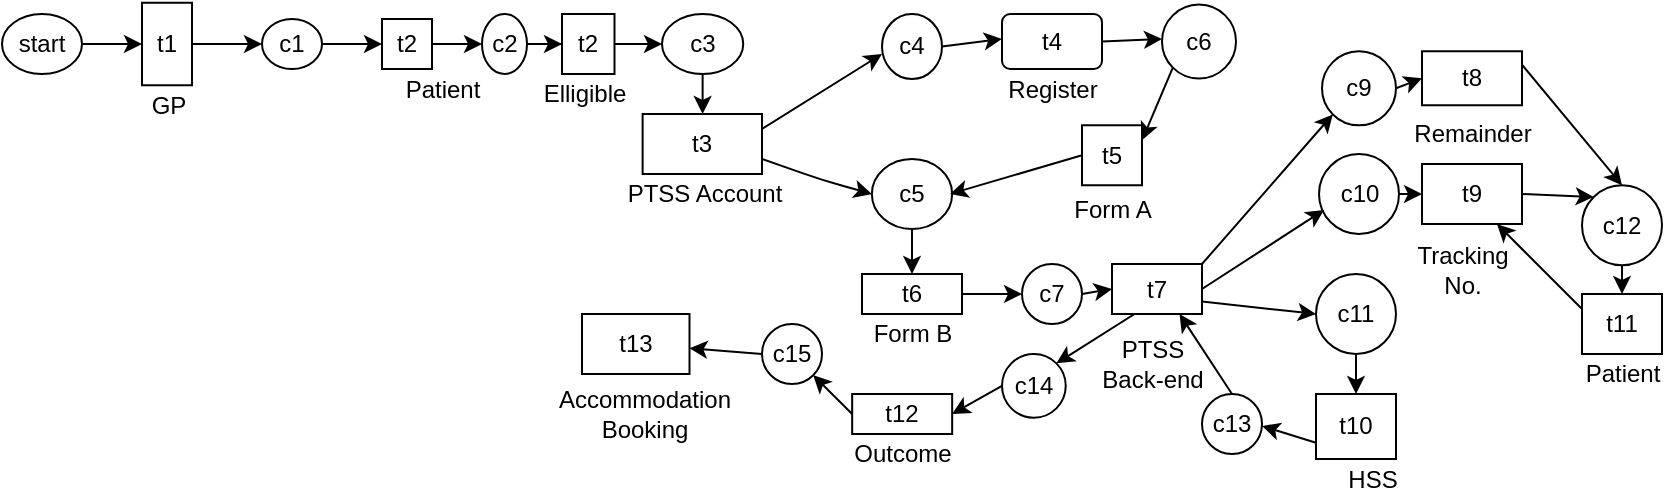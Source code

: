 <mxfile version="14.2.7" type="github">
  <diagram id="C5RBs43oDa-KdzZeNtuy" name="Page-1">
    <mxGraphModel dx="1695" dy="1599" grid="1" gridSize="10" guides="1" tooltips="1" connect="1" arrows="1" fold="1" page="1" pageScale="1" pageWidth="827" pageHeight="1169" math="0" shadow="0">
      <root>
        <mxCell id="WIyWlLk6GJQsqaUBKTNV-0" />
        <mxCell id="WIyWlLk6GJQsqaUBKTNV-1" parent="WIyWlLk6GJQsqaUBKTNV-0" />
        <mxCell id="H8LJvpcK38ozFM1UjVnZ-5" value="" style="edgeStyle=orthogonalEdgeStyle;rounded=0;orthogonalLoop=1;jettySize=auto;html=1;" edge="1" parent="WIyWlLk6GJQsqaUBKTNV-1" source="H8LJvpcK38ozFM1UjVnZ-0" target="H8LJvpcK38ozFM1UjVnZ-4">
          <mxGeometry relative="1" as="geometry" />
        </mxCell>
        <mxCell id="H8LJvpcK38ozFM1UjVnZ-0" value="start" style="ellipse;whiteSpace=wrap;html=1;" vertex="1" parent="WIyWlLk6GJQsqaUBKTNV-1">
          <mxGeometry x="-10" y="-390" width="40" height="30" as="geometry" />
        </mxCell>
        <mxCell id="H8LJvpcK38ozFM1UjVnZ-8" value="" style="edgeStyle=orthogonalEdgeStyle;rounded=0;orthogonalLoop=1;jettySize=auto;html=1;" edge="1" parent="WIyWlLk6GJQsqaUBKTNV-1" source="H8LJvpcK38ozFM1UjVnZ-4" target="H8LJvpcK38ozFM1UjVnZ-7">
          <mxGeometry relative="1" as="geometry" />
        </mxCell>
        <object label="t1" id="H8LJvpcK38ozFM1UjVnZ-4">
          <mxCell style="whiteSpace=wrap;html=1;" vertex="1" parent="WIyWlLk6GJQsqaUBKTNV-1">
            <mxGeometry x="60" y="-395.62" width="25" height="41.25" as="geometry" />
          </mxCell>
        </object>
        <mxCell id="H8LJvpcK38ozFM1UjVnZ-6" value="GP" style="text;html=1;resizable=0;autosize=1;align=center;verticalAlign=middle;points=[];fillColor=none;strokeColor=none;rounded=0;" vertex="1" parent="WIyWlLk6GJQsqaUBKTNV-1">
          <mxGeometry x="57.5" y="-354.37" width="30" height="20" as="geometry" />
        </mxCell>
        <mxCell id="H8LJvpcK38ozFM1UjVnZ-10" value="" style="edgeStyle=orthogonalEdgeStyle;rounded=0;orthogonalLoop=1;jettySize=auto;html=1;" edge="1" parent="WIyWlLk6GJQsqaUBKTNV-1" source="H8LJvpcK38ozFM1UjVnZ-7" target="H8LJvpcK38ozFM1UjVnZ-9">
          <mxGeometry relative="1" as="geometry" />
        </mxCell>
        <mxCell id="H8LJvpcK38ozFM1UjVnZ-7" value="c1" style="ellipse;whiteSpace=wrap;html=1;" vertex="1" parent="WIyWlLk6GJQsqaUBKTNV-1">
          <mxGeometry x="120" y="-387.5" width="30" height="25" as="geometry" />
        </mxCell>
        <mxCell id="H8LJvpcK38ozFM1UjVnZ-15" value="" style="edgeStyle=orthogonalEdgeStyle;rounded=0;orthogonalLoop=1;jettySize=auto;html=1;" edge="1" parent="WIyWlLk6GJQsqaUBKTNV-1" source="H8LJvpcK38ozFM1UjVnZ-9" target="H8LJvpcK38ozFM1UjVnZ-14">
          <mxGeometry relative="1" as="geometry" />
        </mxCell>
        <mxCell id="H8LJvpcK38ozFM1UjVnZ-9" value="t2" style="whiteSpace=wrap;html=1;" vertex="1" parent="WIyWlLk6GJQsqaUBKTNV-1">
          <mxGeometry x="180" y="-387.5" width="25" height="25" as="geometry" />
        </mxCell>
        <mxCell id="H8LJvpcK38ozFM1UjVnZ-11" value="Patient" style="text;html=1;resizable=0;autosize=1;align=center;verticalAlign=middle;points=[];fillColor=none;strokeColor=none;rounded=0;" vertex="1" parent="WIyWlLk6GJQsqaUBKTNV-1">
          <mxGeometry x="185" y="-362.5" width="50" height="20" as="geometry" />
        </mxCell>
        <mxCell id="H8LJvpcK38ozFM1UjVnZ-17" value="" style="edgeStyle=orthogonalEdgeStyle;rounded=0;orthogonalLoop=1;jettySize=auto;html=1;" edge="1" parent="WIyWlLk6GJQsqaUBKTNV-1" source="H8LJvpcK38ozFM1UjVnZ-14" target="H8LJvpcK38ozFM1UjVnZ-16">
          <mxGeometry relative="1" as="geometry" />
        </mxCell>
        <mxCell id="H8LJvpcK38ozFM1UjVnZ-14" value="c2" style="ellipse;whiteSpace=wrap;html=1;" vertex="1" parent="WIyWlLk6GJQsqaUBKTNV-1">
          <mxGeometry x="230" y="-390" width="22.5" height="30" as="geometry" />
        </mxCell>
        <mxCell id="H8LJvpcK38ozFM1UjVnZ-20" value="" style="edgeStyle=orthogonalEdgeStyle;rounded=0;orthogonalLoop=1;jettySize=auto;html=1;" edge="1" parent="WIyWlLk6GJQsqaUBKTNV-1" source="H8LJvpcK38ozFM1UjVnZ-16" target="H8LJvpcK38ozFM1UjVnZ-19">
          <mxGeometry relative="1" as="geometry" />
        </mxCell>
        <mxCell id="H8LJvpcK38ozFM1UjVnZ-16" value="t2" style="whiteSpace=wrap;html=1;" vertex="1" parent="WIyWlLk6GJQsqaUBKTNV-1">
          <mxGeometry x="270" y="-390" width="26.25" height="30" as="geometry" />
        </mxCell>
        <mxCell id="H8LJvpcK38ozFM1UjVnZ-18" value="Elligible" style="text;html=1;resizable=0;autosize=1;align=center;verticalAlign=middle;points=[];fillColor=none;strokeColor=none;rounded=0;" vertex="1" parent="WIyWlLk6GJQsqaUBKTNV-1">
          <mxGeometry x="251.25" y="-360" width="60" height="20" as="geometry" />
        </mxCell>
        <mxCell id="H8LJvpcK38ozFM1UjVnZ-22" value="" style="edgeStyle=orthogonalEdgeStyle;rounded=0;orthogonalLoop=1;jettySize=auto;html=1;" edge="1" parent="WIyWlLk6GJQsqaUBKTNV-1" source="H8LJvpcK38ozFM1UjVnZ-19" target="H8LJvpcK38ozFM1UjVnZ-21">
          <mxGeometry relative="1" as="geometry" />
        </mxCell>
        <mxCell id="H8LJvpcK38ozFM1UjVnZ-19" value="c3" style="ellipse;whiteSpace=wrap;html=1;" vertex="1" parent="WIyWlLk6GJQsqaUBKTNV-1">
          <mxGeometry x="320" y="-390" width="40.62" height="30" as="geometry" />
        </mxCell>
        <mxCell id="H8LJvpcK38ozFM1UjVnZ-21" value="t3" style="whiteSpace=wrap;html=1;" vertex="1" parent="WIyWlLk6GJQsqaUBKTNV-1">
          <mxGeometry x="310.31" y="-340" width="59.69" height="30" as="geometry" />
        </mxCell>
        <mxCell id="H8LJvpcK38ozFM1UjVnZ-23" value="PTSS Account" style="text;html=1;resizable=0;autosize=1;align=center;verticalAlign=middle;points=[];fillColor=none;strokeColor=none;rounded=0;" vertex="1" parent="WIyWlLk6GJQsqaUBKTNV-1">
          <mxGeometry x="296.25" y="-310" width="90" height="20" as="geometry" />
        </mxCell>
        <mxCell id="H8LJvpcK38ozFM1UjVnZ-24" value="c4" style="ellipse;whiteSpace=wrap;html=1;" vertex="1" parent="WIyWlLk6GJQsqaUBKTNV-1">
          <mxGeometry x="430" y="-390" width="30" height="32.5" as="geometry" />
        </mxCell>
        <mxCell id="H8LJvpcK38ozFM1UjVnZ-28" value="c5" style="ellipse;whiteSpace=wrap;html=1;" vertex="1" parent="WIyWlLk6GJQsqaUBKTNV-1">
          <mxGeometry x="424.93" y="-317.5" width="40.15" height="35" as="geometry" />
        </mxCell>
        <mxCell id="H8LJvpcK38ozFM1UjVnZ-30" value="" style="endArrow=classic;html=1;exitX=1;exitY=0.25;exitDx=0;exitDy=0;" edge="1" parent="WIyWlLk6GJQsqaUBKTNV-1" source="H8LJvpcK38ozFM1UjVnZ-21">
          <mxGeometry width="50" height="50" relative="1" as="geometry">
            <mxPoint x="386.25" y="-325" as="sourcePoint" />
            <mxPoint x="430" y="-370" as="targetPoint" />
          </mxGeometry>
        </mxCell>
        <mxCell id="H8LJvpcK38ozFM1UjVnZ-32" value="" style="endArrow=classic;html=1;entryX=0;entryY=0.5;entryDx=0;entryDy=0;exitX=1;exitY=0.75;exitDx=0;exitDy=0;" edge="1" parent="WIyWlLk6GJQsqaUBKTNV-1" source="H8LJvpcK38ozFM1UjVnZ-21" target="H8LJvpcK38ozFM1UjVnZ-28">
          <mxGeometry width="50" height="50" relative="1" as="geometry">
            <mxPoint x="420" y="-180" as="sourcePoint" />
            <mxPoint x="470" y="-230" as="targetPoint" />
            <Array as="points">
              <mxPoint x="400" y="-307" />
            </Array>
          </mxGeometry>
        </mxCell>
        <mxCell id="H8LJvpcK38ozFM1UjVnZ-33" value="t4" style="rounded=1;whiteSpace=wrap;html=1;" vertex="1" parent="WIyWlLk6GJQsqaUBKTNV-1">
          <mxGeometry x="490" y="-390" width="50" height="27.5" as="geometry" />
        </mxCell>
        <mxCell id="H8LJvpcK38ozFM1UjVnZ-34" value="Form A" style="text;html=1;align=center;verticalAlign=middle;resizable=0;points=[];autosize=1;" vertex="1" parent="WIyWlLk6GJQsqaUBKTNV-1">
          <mxGeometry x="520" y="-302.5" width="50" height="20" as="geometry" />
        </mxCell>
        <mxCell id="H8LJvpcK38ozFM1UjVnZ-35" value="" style="endArrow=classic;html=1;exitX=1;exitY=0.5;exitDx=0;exitDy=0;" edge="1" parent="WIyWlLk6GJQsqaUBKTNV-1" source="H8LJvpcK38ozFM1UjVnZ-24">
          <mxGeometry width="50" height="50" relative="1" as="geometry">
            <mxPoint x="440" y="-327.5" as="sourcePoint" />
            <mxPoint x="490" y="-377.5" as="targetPoint" />
            <Array as="points" />
          </mxGeometry>
        </mxCell>
        <mxCell id="H8LJvpcK38ozFM1UjVnZ-36" value="Register" style="text;html=1;resizable=0;autosize=1;align=center;verticalAlign=middle;points=[];fillColor=none;strokeColor=none;rounded=0;" vertex="1" parent="WIyWlLk6GJQsqaUBKTNV-1">
          <mxGeometry x="485" y="-362.5" width="60" height="20" as="geometry" />
        </mxCell>
        <mxCell id="H8LJvpcK38ozFM1UjVnZ-37" value="c6" style="ellipse;whiteSpace=wrap;html=1;aspect=fixed;" vertex="1" parent="WIyWlLk6GJQsqaUBKTNV-1">
          <mxGeometry x="570" y="-394.75" width="37" height="37" as="geometry" />
        </mxCell>
        <mxCell id="H8LJvpcK38ozFM1UjVnZ-41" value="" style="endArrow=classic;html=1;exitX=1;exitY=0.5;exitDx=0;exitDy=0;" edge="1" parent="WIyWlLk6GJQsqaUBKTNV-1" source="H8LJvpcK38ozFM1UjVnZ-33">
          <mxGeometry width="50" height="50" relative="1" as="geometry">
            <mxPoint x="520" y="-327.5" as="sourcePoint" />
            <mxPoint x="570" y="-377.5" as="targetPoint" />
          </mxGeometry>
        </mxCell>
        <mxCell id="H8LJvpcK38ozFM1UjVnZ-42" value="t5" style="whiteSpace=wrap;html=1;aspect=fixed;" vertex="1" parent="WIyWlLk6GJQsqaUBKTNV-1">
          <mxGeometry x="530" y="-334.37" width="30" height="30" as="geometry" />
        </mxCell>
        <mxCell id="H8LJvpcK38ozFM1UjVnZ-43" value="" style="endArrow=classic;html=1;exitX=0;exitY=0.5;exitDx=0;exitDy=0;" edge="1" parent="WIyWlLk6GJQsqaUBKTNV-1" source="H8LJvpcK38ozFM1UjVnZ-42">
          <mxGeometry width="50" height="50" relative="1" as="geometry">
            <mxPoint x="414" y="-250" as="sourcePoint" />
            <mxPoint x="464" y="-300" as="targetPoint" />
          </mxGeometry>
        </mxCell>
        <mxCell id="H8LJvpcK38ozFM1UjVnZ-44" value="" style="endArrow=classic;html=1;entryX=1;entryY=0.25;entryDx=0;entryDy=0;exitX=0;exitY=1;exitDx=0;exitDy=0;" edge="1" parent="WIyWlLk6GJQsqaUBKTNV-1" source="H8LJvpcK38ozFM1UjVnZ-37" target="H8LJvpcK38ozFM1UjVnZ-42">
          <mxGeometry width="50" height="50" relative="1" as="geometry">
            <mxPoint x="545" y="-275" as="sourcePoint" />
            <mxPoint x="595" y="-325" as="targetPoint" />
          </mxGeometry>
        </mxCell>
        <mxCell id="H8LJvpcK38ozFM1UjVnZ-46" value="" style="endArrow=classic;html=1;exitX=0.5;exitY=1;exitDx=0;exitDy=0;entryX=0.5;entryY=0;entryDx=0;entryDy=0;" edge="1" parent="WIyWlLk6GJQsqaUBKTNV-1" source="H8LJvpcK38ozFM1UjVnZ-28">
          <mxGeometry width="50" height="50" relative="1" as="geometry">
            <mxPoint x="420" y="-180" as="sourcePoint" />
            <mxPoint x="445" y="-260" as="targetPoint" />
          </mxGeometry>
        </mxCell>
        <mxCell id="H8LJvpcK38ozFM1UjVnZ-47" value="t6" style="rounded=0;whiteSpace=wrap;html=1;" vertex="1" parent="WIyWlLk6GJQsqaUBKTNV-1">
          <mxGeometry x="420" y="-260" width="50" height="20" as="geometry" />
        </mxCell>
        <mxCell id="H8LJvpcK38ozFM1UjVnZ-48" value="Form B" style="text;html=1;align=center;verticalAlign=middle;resizable=0;points=[];autosize=1;" vertex="1" parent="WIyWlLk6GJQsqaUBKTNV-1">
          <mxGeometry x="420" y="-240" width="50" height="20" as="geometry" />
        </mxCell>
        <mxCell id="H8LJvpcK38ozFM1UjVnZ-52" value="" style="endArrow=classic;html=1;exitX=1;exitY=0.5;exitDx=0;exitDy=0;" edge="1" parent="WIyWlLk6GJQsqaUBKTNV-1" source="H8LJvpcK38ozFM1UjVnZ-47" target="H8LJvpcK38ozFM1UjVnZ-53">
          <mxGeometry width="50" height="50" relative="1" as="geometry">
            <mxPoint x="370" y="-160" as="sourcePoint" />
            <mxPoint x="420" y="-210" as="targetPoint" />
          </mxGeometry>
        </mxCell>
        <mxCell id="H8LJvpcK38ozFM1UjVnZ-53" value="c7" style="ellipse;whiteSpace=wrap;html=1;aspect=fixed;" vertex="1" parent="WIyWlLk6GJQsqaUBKTNV-1">
          <mxGeometry x="500" y="-265" width="30" height="30" as="geometry" />
        </mxCell>
        <mxCell id="H8LJvpcK38ozFM1UjVnZ-55" value="t7" style="rounded=0;whiteSpace=wrap;html=1;" vertex="1" parent="WIyWlLk6GJQsqaUBKTNV-1">
          <mxGeometry x="545" y="-265" width="45" height="25" as="geometry" />
        </mxCell>
        <mxCell id="H8LJvpcK38ozFM1UjVnZ-56" value="" style="endArrow=classic;html=1;exitX=1;exitY=0.5;exitDx=0;exitDy=0;entryX=0;entryY=0.5;entryDx=0;entryDy=0;" edge="1" parent="WIyWlLk6GJQsqaUBKTNV-1" source="H8LJvpcK38ozFM1UjVnZ-53" target="H8LJvpcK38ozFM1UjVnZ-55">
          <mxGeometry width="50" height="50" relative="1" as="geometry">
            <mxPoint x="370" y="-160" as="sourcePoint" />
            <mxPoint x="420" y="-210" as="targetPoint" />
          </mxGeometry>
        </mxCell>
        <mxCell id="H8LJvpcK38ozFM1UjVnZ-57" value="c9" style="ellipse;whiteSpace=wrap;html=1;aspect=fixed;" vertex="1" parent="WIyWlLk6GJQsqaUBKTNV-1">
          <mxGeometry x="650" y="-371.37" width="37" height="37" as="geometry" />
        </mxCell>
        <mxCell id="H8LJvpcK38ozFM1UjVnZ-58" value="c10" style="ellipse;whiteSpace=wrap;html=1;aspect=fixed;" vertex="1" parent="WIyWlLk6GJQsqaUBKTNV-1">
          <mxGeometry x="648.5" y="-320" width="40" height="40" as="geometry" />
        </mxCell>
        <mxCell id="H8LJvpcK38ozFM1UjVnZ-59" value="c11" style="ellipse;whiteSpace=wrap;html=1;aspect=fixed;" vertex="1" parent="WIyWlLk6GJQsqaUBKTNV-1">
          <mxGeometry x="647" y="-260" width="40" height="40" as="geometry" />
        </mxCell>
        <mxCell id="H8LJvpcK38ozFM1UjVnZ-60" value="" style="endArrow=classic;html=1;exitX=1;exitY=0;exitDx=0;exitDy=0;entryX=0;entryY=1;entryDx=0;entryDy=0;" edge="1" parent="WIyWlLk6GJQsqaUBKTNV-1" source="H8LJvpcK38ozFM1UjVnZ-55" target="H8LJvpcK38ozFM1UjVnZ-57">
          <mxGeometry width="50" height="50" relative="1" as="geometry">
            <mxPoint x="400" y="-160" as="sourcePoint" />
            <mxPoint x="450" y="-210" as="targetPoint" />
          </mxGeometry>
        </mxCell>
        <mxCell id="H8LJvpcK38ozFM1UjVnZ-61" value="" style="endArrow=classic;html=1;exitX=1;exitY=0.5;exitDx=0;exitDy=0;entryX=0.063;entryY=0.7;entryDx=0;entryDy=0;entryPerimeter=0;" edge="1" parent="WIyWlLk6GJQsqaUBKTNV-1" source="H8LJvpcK38ozFM1UjVnZ-55" target="H8LJvpcK38ozFM1UjVnZ-58">
          <mxGeometry width="50" height="50" relative="1" as="geometry">
            <mxPoint x="400" y="-160" as="sourcePoint" />
            <mxPoint x="450" y="-210" as="targetPoint" />
          </mxGeometry>
        </mxCell>
        <mxCell id="H8LJvpcK38ozFM1UjVnZ-62" value="&lt;div&gt;PTSS &lt;br&gt;&lt;/div&gt;&lt;div&gt;Back-end&lt;/div&gt;" style="text;html=1;align=center;verticalAlign=middle;resizable=0;points=[];autosize=1;" vertex="1" parent="WIyWlLk6GJQsqaUBKTNV-1">
          <mxGeometry x="530" y="-230" width="70" height="30" as="geometry" />
        </mxCell>
        <mxCell id="H8LJvpcK38ozFM1UjVnZ-66" value="" style="endArrow=classic;html=1;exitX=1;exitY=0.75;exitDx=0;exitDy=0;entryX=0;entryY=0.5;entryDx=0;entryDy=0;" edge="1" parent="WIyWlLk6GJQsqaUBKTNV-1" source="H8LJvpcK38ozFM1UjVnZ-55" target="H8LJvpcK38ozFM1UjVnZ-59">
          <mxGeometry width="50" height="50" relative="1" as="geometry">
            <mxPoint x="400" y="-160" as="sourcePoint" />
            <mxPoint x="650" y="-246" as="targetPoint" />
          </mxGeometry>
        </mxCell>
        <mxCell id="H8LJvpcK38ozFM1UjVnZ-67" value="t8" style="rounded=0;whiteSpace=wrap;html=1;" vertex="1" parent="WIyWlLk6GJQsqaUBKTNV-1">
          <mxGeometry x="700" y="-371.37" width="50" height="27" as="geometry" />
        </mxCell>
        <mxCell id="H8LJvpcK38ozFM1UjVnZ-68" value="Remainder" style="text;html=1;align=center;verticalAlign=middle;resizable=0;points=[];autosize=1;" vertex="1" parent="WIyWlLk6GJQsqaUBKTNV-1">
          <mxGeometry x="690" y="-340" width="70" height="20" as="geometry" />
        </mxCell>
        <mxCell id="H8LJvpcK38ozFM1UjVnZ-69" value="" style="endArrow=classic;html=1;exitX=1;exitY=0.5;exitDx=0;exitDy=0;entryX=0;entryY=0.5;entryDx=0;entryDy=0;" edge="1" parent="WIyWlLk6GJQsqaUBKTNV-1" source="H8LJvpcK38ozFM1UjVnZ-57" target="H8LJvpcK38ozFM1UjVnZ-67">
          <mxGeometry width="50" height="50" relative="1" as="geometry">
            <mxPoint x="400" y="-160" as="sourcePoint" />
            <mxPoint x="450" y="-210" as="targetPoint" />
          </mxGeometry>
        </mxCell>
        <mxCell id="H8LJvpcK38ozFM1UjVnZ-70" value="t9" style="rounded=0;whiteSpace=wrap;html=1;" vertex="1" parent="WIyWlLk6GJQsqaUBKTNV-1">
          <mxGeometry x="700" y="-315" width="50" height="30" as="geometry" />
        </mxCell>
        <mxCell id="H8LJvpcK38ozFM1UjVnZ-71" value="" style="endArrow=classic;html=1;exitX=1;exitY=0.5;exitDx=0;exitDy=0;entryX=0;entryY=0.5;entryDx=0;entryDy=0;" edge="1" parent="WIyWlLk6GJQsqaUBKTNV-1" source="H8LJvpcK38ozFM1UjVnZ-58" target="H8LJvpcK38ozFM1UjVnZ-70">
          <mxGeometry width="50" height="50" relative="1" as="geometry">
            <mxPoint x="410" y="-160" as="sourcePoint" />
            <mxPoint x="700" y="-300" as="targetPoint" />
          </mxGeometry>
        </mxCell>
        <mxCell id="H8LJvpcK38ozFM1UjVnZ-72" value="&lt;div&gt;Tracking&lt;/div&gt;&lt;div&gt;No.&lt;br&gt;&lt;/div&gt;" style="text;html=1;align=center;verticalAlign=middle;resizable=0;points=[];autosize=1;" vertex="1" parent="WIyWlLk6GJQsqaUBKTNV-1">
          <mxGeometry x="690" y="-277.5" width="60" height="30" as="geometry" />
        </mxCell>
        <mxCell id="H8LJvpcK38ozFM1UjVnZ-74" value="t10" style="rounded=0;whiteSpace=wrap;html=1;" vertex="1" parent="WIyWlLk6GJQsqaUBKTNV-1">
          <mxGeometry x="647" y="-200" width="40" height="32.5" as="geometry" />
        </mxCell>
        <mxCell id="H8LJvpcK38ozFM1UjVnZ-75" value="HSS" style="text;html=1;align=center;verticalAlign=middle;resizable=0;points=[];autosize=1;" vertex="1" parent="WIyWlLk6GJQsqaUBKTNV-1">
          <mxGeometry x="655" y="-167.5" width="40" height="20" as="geometry" />
        </mxCell>
        <mxCell id="H8LJvpcK38ozFM1UjVnZ-76" value="c12" style="ellipse;whiteSpace=wrap;html=1;aspect=fixed;" vertex="1" parent="WIyWlLk6GJQsqaUBKTNV-1">
          <mxGeometry x="780" y="-304.37" width="40" height="40" as="geometry" />
        </mxCell>
        <mxCell id="H8LJvpcK38ozFM1UjVnZ-77" value="" style="endArrow=classic;html=1;exitX=1;exitY=0.5;exitDx=0;exitDy=0;entryX=0;entryY=0;entryDx=0;entryDy=0;" edge="1" parent="WIyWlLk6GJQsqaUBKTNV-1" source="H8LJvpcK38ozFM1UjVnZ-70" target="H8LJvpcK38ozFM1UjVnZ-76">
          <mxGeometry width="50" height="50" relative="1" as="geometry">
            <mxPoint x="380" y="-160" as="sourcePoint" />
            <mxPoint x="430" y="-210" as="targetPoint" />
          </mxGeometry>
        </mxCell>
        <mxCell id="H8LJvpcK38ozFM1UjVnZ-78" value="" style="endArrow=classic;html=1;entryX=0.5;entryY=0;entryDx=0;entryDy=0;exitX=1;exitY=0.25;exitDx=0;exitDy=0;" edge="1" parent="WIyWlLk6GJQsqaUBKTNV-1" source="H8LJvpcK38ozFM1UjVnZ-67" target="H8LJvpcK38ozFM1UjVnZ-76">
          <mxGeometry width="50" height="50" relative="1" as="geometry">
            <mxPoint x="750" y="-354" as="sourcePoint" />
            <mxPoint x="800" y="-404.37" as="targetPoint" />
          </mxGeometry>
        </mxCell>
        <mxCell id="H8LJvpcK38ozFM1UjVnZ-80" value="t11" style="rounded=0;whiteSpace=wrap;html=1;" vertex="1" parent="WIyWlLk6GJQsqaUBKTNV-1">
          <mxGeometry x="780" y="-250" width="40" height="30" as="geometry" />
        </mxCell>
        <mxCell id="H8LJvpcK38ozFM1UjVnZ-81" value="" style="endArrow=classic;html=1;exitX=0.5;exitY=1;exitDx=0;exitDy=0;entryX=0.5;entryY=0;entryDx=0;entryDy=0;" edge="1" parent="WIyWlLk6GJQsqaUBKTNV-1" source="H8LJvpcK38ozFM1UjVnZ-76" target="H8LJvpcK38ozFM1UjVnZ-80">
          <mxGeometry width="50" height="50" relative="1" as="geometry">
            <mxPoint x="380" y="-160" as="sourcePoint" />
            <mxPoint x="430" y="-210" as="targetPoint" />
          </mxGeometry>
        </mxCell>
        <mxCell id="H8LJvpcK38ozFM1UjVnZ-86" value="Patient" style="text;html=1;align=center;verticalAlign=middle;resizable=0;points=[];autosize=1;" vertex="1" parent="WIyWlLk6GJQsqaUBKTNV-1">
          <mxGeometry x="775" y="-220" width="50" height="20" as="geometry" />
        </mxCell>
        <mxCell id="H8LJvpcK38ozFM1UjVnZ-88" value="" style="endArrow=classic;html=1;exitX=0.5;exitY=1;exitDx=0;exitDy=0;entryX=0.5;entryY=0;entryDx=0;entryDy=0;" edge="1" parent="WIyWlLk6GJQsqaUBKTNV-1" source="H8LJvpcK38ozFM1UjVnZ-59" target="H8LJvpcK38ozFM1UjVnZ-74">
          <mxGeometry width="50" height="50" relative="1" as="geometry">
            <mxPoint x="380" y="-160" as="sourcePoint" />
            <mxPoint x="430" y="-210" as="targetPoint" />
          </mxGeometry>
        </mxCell>
        <mxCell id="H8LJvpcK38ozFM1UjVnZ-90" value="" style="endArrow=classic;html=1;exitX=0;exitY=0.25;exitDx=0;exitDy=0;entryX=0.75;entryY=1;entryDx=0;entryDy=0;" edge="1" parent="WIyWlLk6GJQsqaUBKTNV-1" source="H8LJvpcK38ozFM1UjVnZ-80" target="H8LJvpcK38ozFM1UjVnZ-70">
          <mxGeometry width="50" height="50" relative="1" as="geometry">
            <mxPoint x="380" y="-160" as="sourcePoint" />
            <mxPoint x="430" y="-210" as="targetPoint" />
          </mxGeometry>
        </mxCell>
        <mxCell id="H8LJvpcK38ozFM1UjVnZ-91" value="c13" style="ellipse;whiteSpace=wrap;html=1;aspect=fixed;" vertex="1" parent="WIyWlLk6GJQsqaUBKTNV-1">
          <mxGeometry x="590" y="-200" width="30" height="30" as="geometry" />
        </mxCell>
        <mxCell id="H8LJvpcK38ozFM1UjVnZ-92" value="" style="endArrow=classic;html=1;exitX=0;exitY=0.75;exitDx=0;exitDy=0;" edge="1" parent="WIyWlLk6GJQsqaUBKTNV-1" source="H8LJvpcK38ozFM1UjVnZ-74">
          <mxGeometry width="50" height="50" relative="1" as="geometry">
            <mxPoint x="380" y="-160" as="sourcePoint" />
            <mxPoint x="620" y="-184" as="targetPoint" />
          </mxGeometry>
        </mxCell>
        <mxCell id="H8LJvpcK38ozFM1UjVnZ-93" value="" style="endArrow=classic;html=1;exitX=0.5;exitY=0;exitDx=0;exitDy=0;entryX=0.75;entryY=1;entryDx=0;entryDy=0;" edge="1" parent="WIyWlLk6GJQsqaUBKTNV-1" source="H8LJvpcK38ozFM1UjVnZ-91" target="H8LJvpcK38ozFM1UjVnZ-55">
          <mxGeometry width="50" height="50" relative="1" as="geometry">
            <mxPoint x="380" y="-160" as="sourcePoint" />
            <mxPoint x="430" y="-210" as="targetPoint" />
          </mxGeometry>
        </mxCell>
        <mxCell id="H8LJvpcK38ozFM1UjVnZ-94" value="c14" style="ellipse;whiteSpace=wrap;html=1;aspect=fixed;" vertex="1" parent="WIyWlLk6GJQsqaUBKTNV-1">
          <mxGeometry x="490" y="-220" width="31.87" height="31.87" as="geometry" />
        </mxCell>
        <mxCell id="H8LJvpcK38ozFM1UjVnZ-95" value="" style="endArrow=classic;html=1;exitX=0.25;exitY=1;exitDx=0;exitDy=0;entryX=1;entryY=0;entryDx=0;entryDy=0;" edge="1" parent="WIyWlLk6GJQsqaUBKTNV-1" source="H8LJvpcK38ozFM1UjVnZ-55" target="H8LJvpcK38ozFM1UjVnZ-94">
          <mxGeometry width="50" height="50" relative="1" as="geometry">
            <mxPoint x="380" y="-160" as="sourcePoint" />
            <mxPoint x="430" y="-210" as="targetPoint" />
          </mxGeometry>
        </mxCell>
        <mxCell id="H8LJvpcK38ozFM1UjVnZ-97" value="t12" style="rounded=0;whiteSpace=wrap;html=1;" vertex="1" parent="WIyWlLk6GJQsqaUBKTNV-1">
          <mxGeometry x="415.08" y="-200" width="50" height="20" as="geometry" />
        </mxCell>
        <mxCell id="H8LJvpcK38ozFM1UjVnZ-98" value="Outcome" style="text;html=1;align=center;verticalAlign=middle;resizable=0;points=[];autosize=1;" vertex="1" parent="WIyWlLk6GJQsqaUBKTNV-1">
          <mxGeometry x="410.08" y="-180" width="60" height="20" as="geometry" />
        </mxCell>
        <mxCell id="H8LJvpcK38ozFM1UjVnZ-99" value="" style="endArrow=classic;html=1;exitX=0;exitY=0.5;exitDx=0;exitDy=0;entryX=1;entryY=0.5;entryDx=0;entryDy=0;" edge="1" parent="WIyWlLk6GJQsqaUBKTNV-1" source="H8LJvpcK38ozFM1UjVnZ-94" target="H8LJvpcK38ozFM1UjVnZ-97">
          <mxGeometry width="50" height="50" relative="1" as="geometry">
            <mxPoint x="380" y="-160" as="sourcePoint" />
            <mxPoint x="430" y="-210" as="targetPoint" />
          </mxGeometry>
        </mxCell>
        <mxCell id="H8LJvpcK38ozFM1UjVnZ-100" value="t13" style="rounded=0;whiteSpace=wrap;html=1;" vertex="1" parent="WIyWlLk6GJQsqaUBKTNV-1">
          <mxGeometry x="280" y="-240" width="53.75" height="30" as="geometry" />
        </mxCell>
        <mxCell id="H8LJvpcK38ozFM1UjVnZ-101" value="&lt;div&gt;Accommodation&lt;/div&gt;&lt;div&gt;Booking&lt;br&gt;&lt;/div&gt;" style="text;html=1;align=center;verticalAlign=middle;resizable=0;points=[];autosize=1;" vertex="1" parent="WIyWlLk6GJQsqaUBKTNV-1">
          <mxGeometry x="260.62" y="-205" width="100" height="30" as="geometry" />
        </mxCell>
        <mxCell id="H8LJvpcK38ozFM1UjVnZ-104" value="" style="endArrow=classic;html=1;exitX=0;exitY=0.5;exitDx=0;exitDy=0;" edge="1" parent="WIyWlLk6GJQsqaUBKTNV-1" source="H8LJvpcK38ozFM1UjVnZ-107" target="H8LJvpcK38ozFM1UjVnZ-100">
          <mxGeometry width="50" height="50" relative="1" as="geometry">
            <mxPoint x="415.08" y="-198.13" as="sourcePoint" />
            <mxPoint x="400" y="-215" as="targetPoint" />
          </mxGeometry>
        </mxCell>
        <mxCell id="H8LJvpcK38ozFM1UjVnZ-107" value="c15" style="ellipse;whiteSpace=wrap;html=1;aspect=fixed;" vertex="1" parent="WIyWlLk6GJQsqaUBKTNV-1">
          <mxGeometry x="370" y="-235" width="30" height="30" as="geometry" />
        </mxCell>
        <mxCell id="H8LJvpcK38ozFM1UjVnZ-108" value="" style="endArrow=classic;html=1;exitX=0;exitY=0.5;exitDx=0;exitDy=0;" edge="1" parent="WIyWlLk6GJQsqaUBKTNV-1" source="H8LJvpcK38ozFM1UjVnZ-97" target="H8LJvpcK38ozFM1UjVnZ-107">
          <mxGeometry width="50" height="50" relative="1" as="geometry">
            <mxPoint x="415.08" y="-190" as="sourcePoint" />
            <mxPoint x="333.75" y="-208.791" as="targetPoint" />
          </mxGeometry>
        </mxCell>
      </root>
    </mxGraphModel>
  </diagram>
</mxfile>
